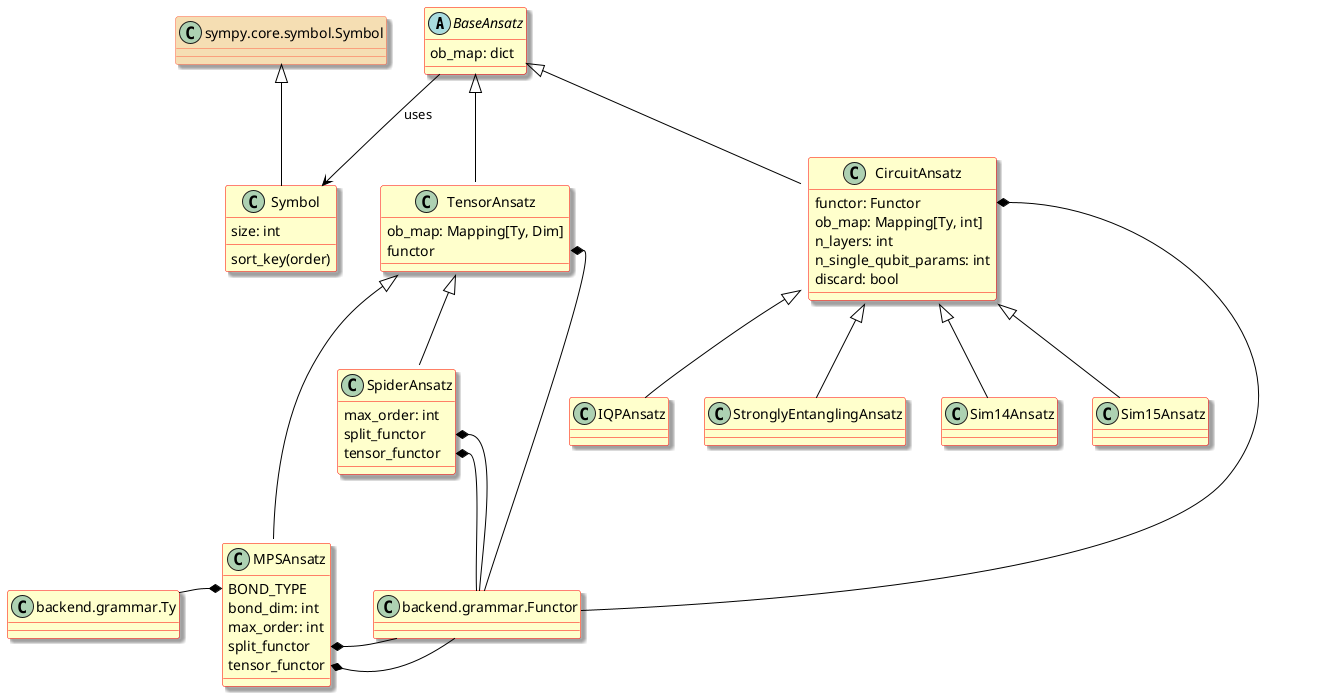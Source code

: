 @startuml

set namespaceseparator none
skinparam dpi 96
skinparam shadowing true
skinparam ArrowColor Black
skinparam class {
  backgroundColor Business
  borderColor Red
}

abstract class BaseAnsatz {
    ob_map: dict
}
class TensorAnsatz {
    ob_map: Mapping[Ty, Dim]
    functor
}
class CircuitAnsatz {
    functor: Functor
    ob_map: Mapping[Ty, int]
    n_layers: int
    n_single_qubit_params: int
    discard: bool
}
class MPSAnsatz {
    BOND_TYPE
    bond_dim: int
    max_order: int
    split_functor
    tensor_functor
}
class SpiderAnsatz {
    max_order: int
    split_functor
    tensor_functor
}

class IQPAnsatz {}
class StronglyEntanglingAnsatz {}
class Sim14Ansatz {}
class Sim15Ansatz {}

class Symbol {
    size: int
    sort_key(order)
}
class sympy.core.symbol.Symbol #back:wheat;line:tomato {}

BaseAnsatz <|-- TensorAnsatz
BaseAnsatz <|-- CircuitAnsatz
TensorAnsatz <|-- MPSAnsatz
TensorAnsatz <|-- SpiderAnsatz
CircuitAnsatz <|-- IQPAnsatz
CircuitAnsatz <|-- StronglyEntanglingAnsatz
CircuitAnsatz <|-- Sim14Ansatz
CircuitAnsatz <|-- Sim15Ansatz

MPSAnsatz::split_functor *-left- backend.grammar.Functor
MPSAnsatz::tensor_functor *-- backend.grammar.Functor
SpiderAnsatz::split_functor *-- backend.grammar.Functor
SpiderAnsatz::tensor_functor *-- backend.grammar.Functor
MPSAnsatz::BOND_TYPE *--left backend.grammar.Ty
CircuitAnsatz::functor *-- backend.grammar.Functor
TensorAnsatz::functor *-- backend.grammar.Functor
sympy.core.symbol.Symbol <|-- Symbol

BaseAnsatz --> Symbol : uses

@enduml
